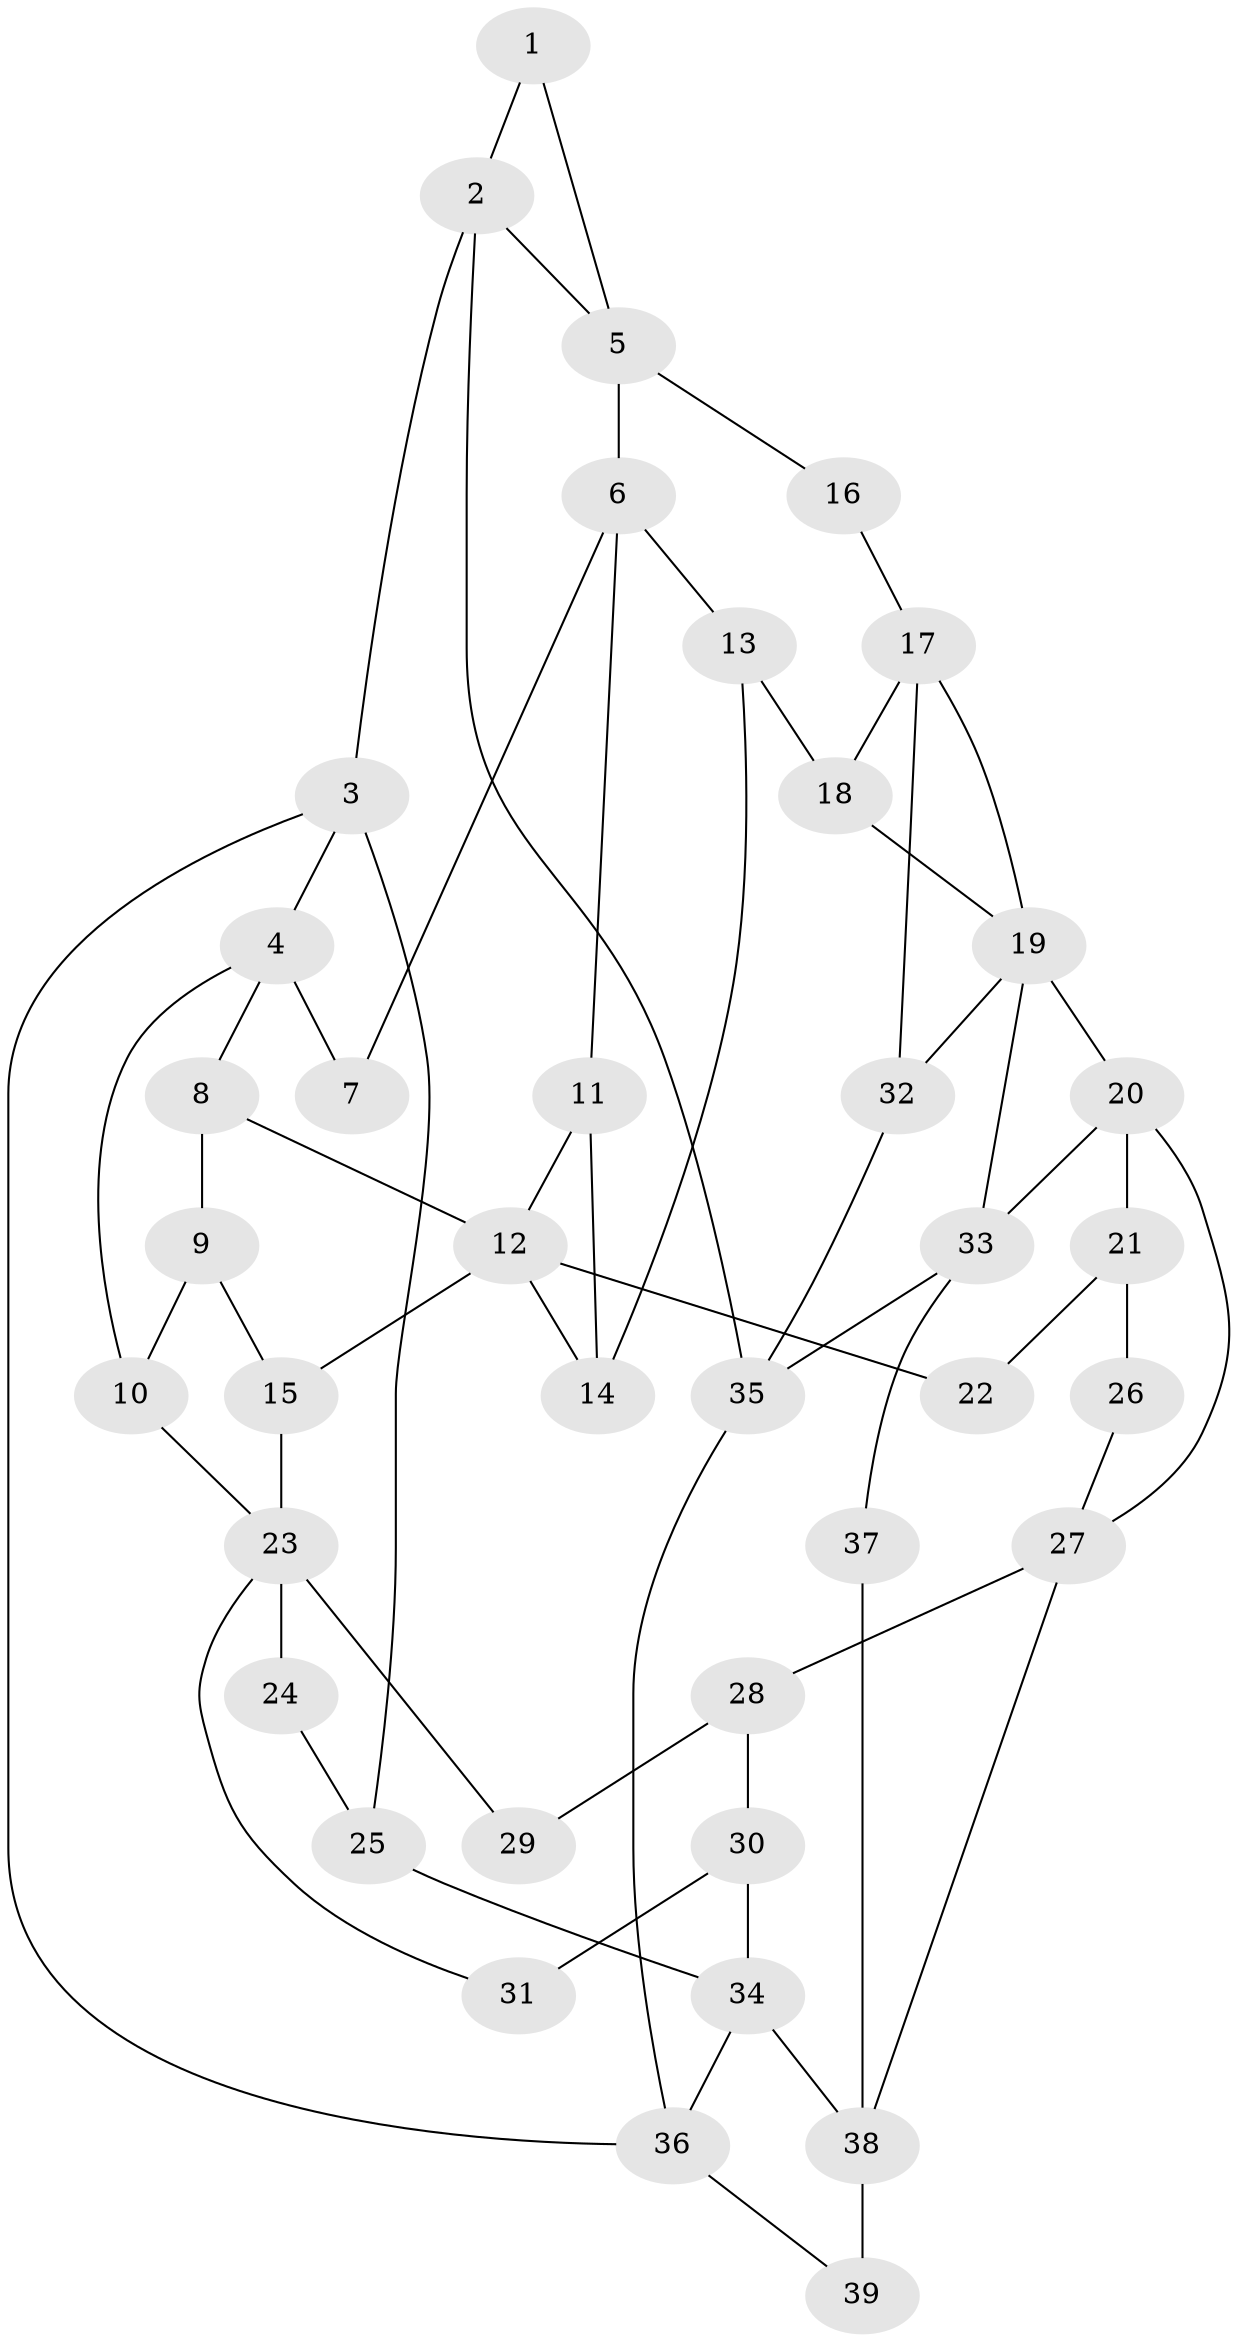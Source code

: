 // original degree distribution, {3: 0.02564102564102564, 6: 0.21794871794871795, 5: 0.5128205128205128, 4: 0.24358974358974358}
// Generated by graph-tools (version 1.1) at 2025/38/03/09/25 02:38:45]
// undirected, 39 vertices, 63 edges
graph export_dot {
graph [start="1"]
  node [color=gray90,style=filled];
  1;
  2;
  3;
  4;
  5;
  6;
  7;
  8;
  9;
  10;
  11;
  12;
  13;
  14;
  15;
  16;
  17;
  18;
  19;
  20;
  21;
  22;
  23;
  24;
  25;
  26;
  27;
  28;
  29;
  30;
  31;
  32;
  33;
  34;
  35;
  36;
  37;
  38;
  39;
  1 -- 2 [weight=1.0];
  1 -- 5 [weight=1.0];
  2 -- 3 [weight=1.0];
  2 -- 5 [weight=1.0];
  2 -- 35 [weight=1.0];
  3 -- 4 [weight=1.0];
  3 -- 25 [weight=1.0];
  3 -- 36 [weight=1.0];
  4 -- 7 [weight=1.0];
  4 -- 8 [weight=1.0];
  4 -- 10 [weight=1.0];
  5 -- 6 [weight=2.0];
  5 -- 16 [weight=2.0];
  6 -- 7 [weight=2.0];
  6 -- 11 [weight=1.0];
  6 -- 13 [weight=1.0];
  8 -- 9 [weight=1.0];
  8 -- 12 [weight=1.0];
  9 -- 10 [weight=1.0];
  9 -- 15 [weight=1.0];
  10 -- 23 [weight=1.0];
  11 -- 12 [weight=1.0];
  11 -- 14 [weight=1.0];
  12 -- 14 [weight=1.0];
  12 -- 15 [weight=1.0];
  12 -- 22 [weight=2.0];
  13 -- 14 [weight=1.0];
  13 -- 18 [weight=1.0];
  15 -- 23 [weight=1.0];
  16 -- 17 [weight=2.0];
  17 -- 18 [weight=1.0];
  17 -- 19 [weight=2.0];
  17 -- 32 [weight=1.0];
  18 -- 19 [weight=1.0];
  19 -- 20 [weight=1.0];
  19 -- 32 [weight=1.0];
  19 -- 33 [weight=1.0];
  20 -- 21 [weight=1.0];
  20 -- 27 [weight=1.0];
  20 -- 33 [weight=2.0];
  21 -- 22 [weight=1.0];
  21 -- 26 [weight=1.0];
  23 -- 24 [weight=2.0];
  23 -- 29 [weight=1.0];
  23 -- 31 [weight=1.0];
  24 -- 25 [weight=1.0];
  25 -- 34 [weight=1.0];
  26 -- 27 [weight=2.0];
  27 -- 28 [weight=2.0];
  27 -- 38 [weight=1.0];
  28 -- 29 [weight=2.0];
  28 -- 30 [weight=2.0];
  30 -- 31 [weight=2.0];
  30 -- 34 [weight=2.0];
  32 -- 35 [weight=1.0];
  33 -- 35 [weight=1.0];
  33 -- 37 [weight=2.0];
  34 -- 36 [weight=1.0];
  34 -- 38 [weight=1.0];
  35 -- 36 [weight=1.0];
  36 -- 39 [weight=1.0];
  37 -- 38 [weight=2.0];
  38 -- 39 [weight=2.0];
}
